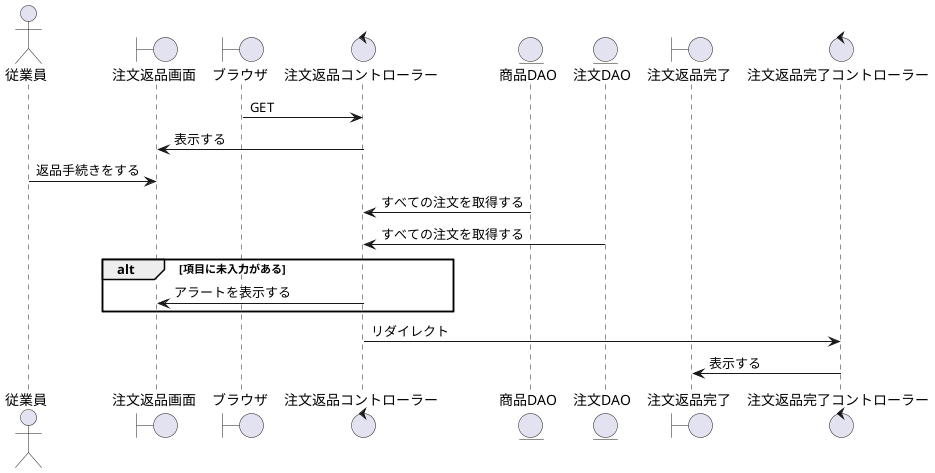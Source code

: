 ' 返品処理をする
@startuml return
' ①縦軸の並び順を決める
actor "従業員" as act
boundary "注文返品画面" as orb
' コントローラーに初回アクセスするもの
boundary "ブラウザ" as brz
' コントローラーまたはビューの名称を決める
control "注文返品コントローラー" as orc
' DAOまたはモデルとなる
entity "商品DAO" as pdt
entity "注文DAO" as order

boundary "注文返品完了" as orkb
control "注文返品完了コントローラー" as orkc

brz -> orc: GET

orb <- orc:表示する

act -> orb:返品手続きをする

orc <- pdt:すべての注文を取得する
orc <- order:すべての注文を取得する

alt 項目に未入力がある
    orb <- orc:アラートを表示する
end

orc -> orkc: リダイレクト
orkb <- orkc:表示する

@enduml

